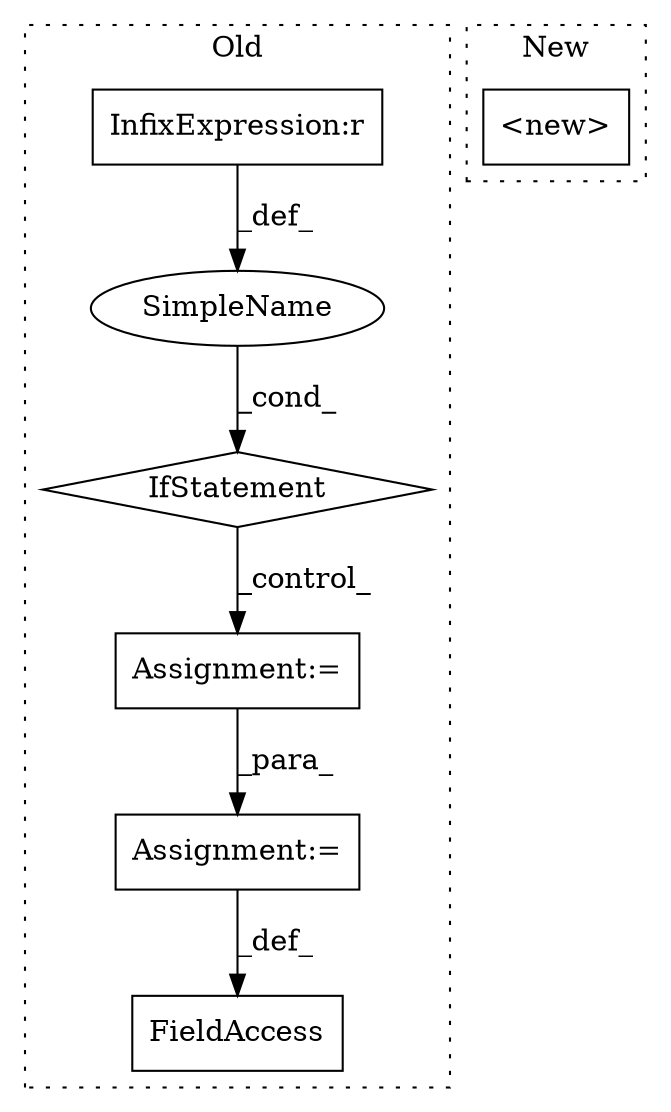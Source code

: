 digraph G {
subgraph cluster0 {
1 [label="IfStatement" a="25" s="1043,1065" l="4,2" shape="diamond"];
3 [label="InfixExpression:r" a="27" s="1055" l="4" shape="box"];
4 [label="Assignment:=" a="7" s="1084" l="1" shape="box"];
5 [label="SimpleName" a="42" s="" l="" shape="ellipse"];
6 [label="FieldAccess" a="22" s="1234" l="9" shape="box"];
7 [label="Assignment:=" a="7" s="1199" l="1" shape="box"];
label = "Old";
style="dotted";
}
subgraph cluster1 {
2 [label="<new>" a="46" s="393,419" l="6,2" shape="box"];
label = "New";
style="dotted";
}
1 -> 4 [label="_control_"];
3 -> 5 [label="_def_"];
4 -> 7 [label="_para_"];
5 -> 1 [label="_cond_"];
7 -> 6 [label="_def_"];
}